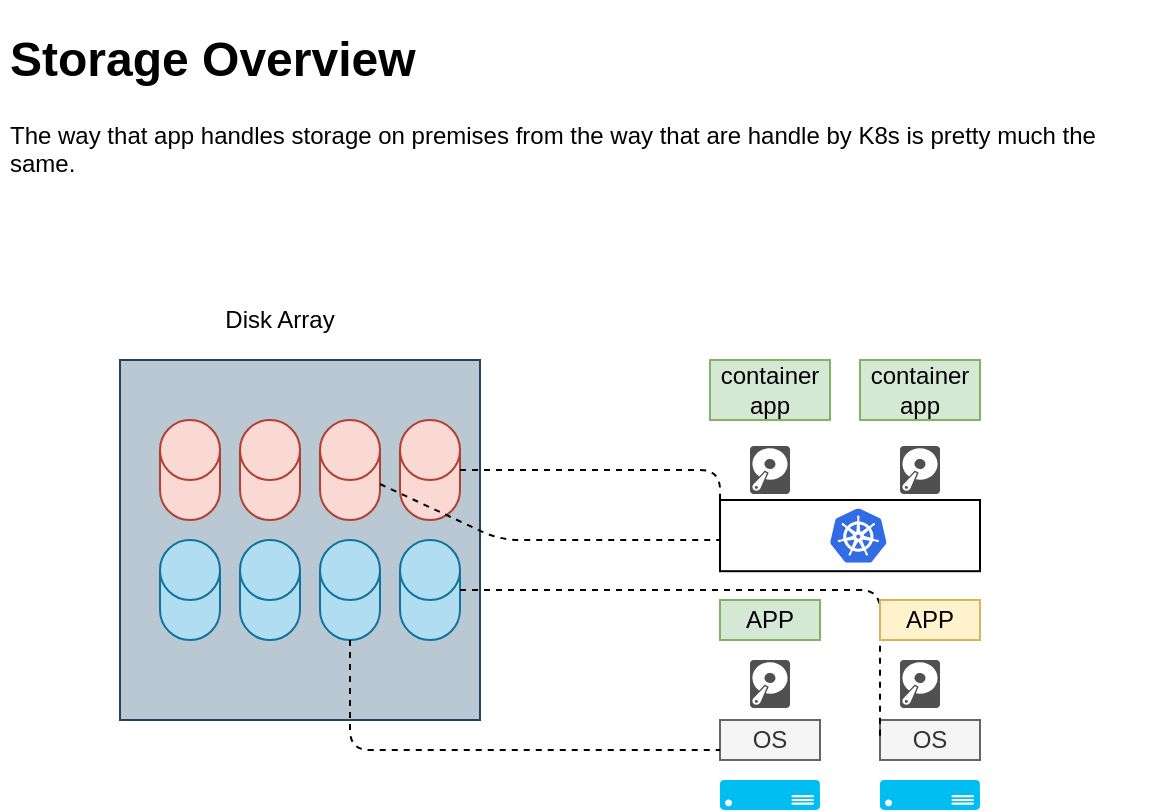 <mxfile version="15.1.4" type="device"><diagram id="H0yQKYYu6hozc0MBJnhI" name="Page-1"><mxGraphModel dx="1426" dy="826" grid="1" gridSize="10" guides="1" tooltips="1" connect="1" arrows="1" fold="1" page="1" pageScale="1" pageWidth="827" pageHeight="1169" math="0" shadow="0"><root><mxCell id="0"/><mxCell id="1" parent="0"/><mxCell id="yfvlqV1B1BKH5A_acDC--28" value="" style="rounded=0;whiteSpace=wrap;html=1;" vertex="1" parent="1"><mxGeometry x="480" y="280" width="130" height="35.6" as="geometry"/></mxCell><mxCell id="yfvlqV1B1BKH5A_acDC--1" value="" style="verticalLabelPosition=bottom;html=1;verticalAlign=top;align=center;strokeColor=none;fillColor=#00BEF2;shape=mxgraph.azure.server;" vertex="1" parent="1"><mxGeometry x="480" y="420" width="50" height="15" as="geometry"/></mxCell><mxCell id="yfvlqV1B1BKH5A_acDC--2" value="" style="verticalLabelPosition=bottom;html=1;verticalAlign=top;align=center;strokeColor=none;fillColor=#00BEF2;shape=mxgraph.azure.server;" vertex="1" parent="1"><mxGeometry x="560" y="420" width="50" height="15" as="geometry"/></mxCell><mxCell id="yfvlqV1B1BKH5A_acDC--5" value="OS" style="rounded=0;whiteSpace=wrap;html=1;fillColor=#f5f5f5;strokeColor=#666666;fontColor=#333333;" vertex="1" parent="1"><mxGeometry x="480" y="390" width="50" height="20" as="geometry"/></mxCell><mxCell id="yfvlqV1B1BKH5A_acDC--6" value="OS" style="rounded=0;whiteSpace=wrap;html=1;fillColor=#f5f5f5;strokeColor=#666666;fontColor=#333333;" vertex="1" parent="1"><mxGeometry x="560" y="390" width="50" height="20" as="geometry"/></mxCell><mxCell id="yfvlqV1B1BKH5A_acDC--7" value="" style="whiteSpace=wrap;html=1;aspect=fixed;fillColor=#bac8d3;strokeColor=#23445d;" vertex="1" parent="1"><mxGeometry x="180" y="210" width="180" height="180" as="geometry"/></mxCell><mxCell id="yfvlqV1B1BKH5A_acDC--9" value="" style="shape=cylinder3;whiteSpace=wrap;html=1;boundedLbl=1;backgroundOutline=1;size=15;fillColor=#fad9d5;strokeColor=#ae4132;" vertex="1" parent="1"><mxGeometry x="280" y="240" width="30" height="50" as="geometry"/></mxCell><mxCell id="yfvlqV1B1BKH5A_acDC--10" value="" style="shape=cylinder3;whiteSpace=wrap;html=1;boundedLbl=1;backgroundOutline=1;size=15;fillColor=#fad9d5;strokeColor=#ae4132;" vertex="1" parent="1"><mxGeometry x="240" y="240" width="30" height="50" as="geometry"/></mxCell><mxCell id="yfvlqV1B1BKH5A_acDC--11" value="" style="shape=cylinder3;whiteSpace=wrap;html=1;boundedLbl=1;backgroundOutline=1;size=15;fillColor=#fad9d5;strokeColor=#ae4132;" vertex="1" parent="1"><mxGeometry x="200" y="240" width="30" height="50" as="geometry"/></mxCell><mxCell id="yfvlqV1B1BKH5A_acDC--12" value="" style="shape=cylinder3;whiteSpace=wrap;html=1;boundedLbl=1;backgroundOutline=1;size=15;fillColor=#b1ddf0;strokeColor=#10739e;" vertex="1" parent="1"><mxGeometry x="280" y="300" width="30" height="50" as="geometry"/></mxCell><mxCell id="yfvlqV1B1BKH5A_acDC--13" value="" style="shape=cylinder3;whiteSpace=wrap;html=1;boundedLbl=1;backgroundOutline=1;size=15;fillColor=#b1ddf0;strokeColor=#10739e;" vertex="1" parent="1"><mxGeometry x="320" y="300" width="30" height="50" as="geometry"/></mxCell><mxCell id="yfvlqV1B1BKH5A_acDC--14" value="" style="shape=cylinder3;whiteSpace=wrap;html=1;boundedLbl=1;backgroundOutline=1;size=15;fillColor=#b1ddf0;strokeColor=#10739e;" vertex="1" parent="1"><mxGeometry x="200" y="300" width="30" height="50" as="geometry"/></mxCell><mxCell id="yfvlqV1B1BKH5A_acDC--15" value="" style="sketch=0;pointerEvents=1;shadow=0;dashed=0;html=1;strokeColor=none;fillColor=#505050;labelPosition=center;verticalLabelPosition=bottom;verticalAlign=top;outlineConnect=0;align=center;shape=mxgraph.office.devices.hard_disk;" vertex="1" parent="1"><mxGeometry x="495" y="360" width="20" height="24" as="geometry"/></mxCell><mxCell id="yfvlqV1B1BKH5A_acDC--16" value="" style="sketch=0;pointerEvents=1;shadow=0;dashed=0;html=1;strokeColor=none;fillColor=#505050;labelPosition=center;verticalLabelPosition=bottom;verticalAlign=top;outlineConnect=0;align=center;shape=mxgraph.office.devices.hard_disk;" vertex="1" parent="1"><mxGeometry x="570" y="360" width="20" height="24" as="geometry"/></mxCell><mxCell id="yfvlqV1B1BKH5A_acDC--17" value="" style="endArrow=none;dashed=1;html=1;entryX=0;entryY=0.75;entryDx=0;entryDy=0;" edge="1" parent="1" source="yfvlqV1B1BKH5A_acDC--12" target="yfvlqV1B1BKH5A_acDC--5"><mxGeometry width="50" height="50" relative="1" as="geometry"><mxPoint x="390" y="440" as="sourcePoint"/><mxPoint x="440" y="390" as="targetPoint"/><Array as="points"><mxPoint x="295" y="405"/></Array></mxGeometry></mxCell><mxCell id="yfvlqV1B1BKH5A_acDC--18" value="" style="endArrow=none;dashed=1;html=1;exitX=1;exitY=0.5;exitDx=0;exitDy=0;exitPerimeter=0;" edge="1" parent="1" source="yfvlqV1B1BKH5A_acDC--13"><mxGeometry width="50" height="50" relative="1" as="geometry"><mxPoint x="510" y="450" as="sourcePoint"/><mxPoint x="560" y="400" as="targetPoint"/><Array as="points"><mxPoint x="560" y="325"/><mxPoint x="560" y="360"/></Array></mxGeometry></mxCell><mxCell id="yfvlqV1B1BKH5A_acDC--20" value="" style="shape=cylinder3;whiteSpace=wrap;html=1;boundedLbl=1;backgroundOutline=1;size=15;fillColor=#b1ddf0;strokeColor=#10739e;" vertex="1" parent="1"><mxGeometry x="240" y="300" width="30" height="50" as="geometry"/></mxCell><mxCell id="yfvlqV1B1BKH5A_acDC--22" value="APP" style="rounded=0;whiteSpace=wrap;html=1;fillColor=#d5e8d4;strokeColor=#82b366;" vertex="1" parent="1"><mxGeometry x="480" y="330" width="50" height="20" as="geometry"/></mxCell><mxCell id="yfvlqV1B1BKH5A_acDC--23" value="APP" style="rounded=0;whiteSpace=wrap;html=1;fillColor=#fff2cc;strokeColor=#d6b656;" vertex="1" parent="1"><mxGeometry x="560" y="330" width="50" height="20" as="geometry"/></mxCell><mxCell id="yfvlqV1B1BKH5A_acDC--24" value="" style="shape=cylinder3;whiteSpace=wrap;html=1;boundedLbl=1;backgroundOutline=1;size=15;fillColor=#fad9d5;strokeColor=#ae4132;" vertex="1" parent="1"><mxGeometry x="320" y="240" width="30" height="50" as="geometry"/></mxCell><mxCell id="yfvlqV1B1BKH5A_acDC--26" value="&lt;h1&gt;Storage Overview&lt;/h1&gt;&lt;p&gt;The way that app handles storage on premises from the way that are handle by K8s is pretty much the same.&lt;/p&gt;" style="text;html=1;strokeColor=none;fillColor=none;spacing=5;spacingTop=-20;whiteSpace=wrap;overflow=hidden;rounded=0;" vertex="1" parent="1"><mxGeometry x="120" y="40" width="580" height="120" as="geometry"/></mxCell><mxCell id="yfvlqV1B1BKH5A_acDC--27" value="" style="sketch=0;aspect=fixed;html=1;points=[];align=center;image;fontSize=12;image=img/lib/mscae/Kubernetes.svg;" vertex="1" parent="1"><mxGeometry x="535" y="284.2" width="28.33" height="27.2" as="geometry"/></mxCell><mxCell id="yfvlqV1B1BKH5A_acDC--30" value="" style="sketch=0;pointerEvents=1;shadow=0;dashed=0;html=1;strokeColor=none;fillColor=#505050;labelPosition=center;verticalLabelPosition=bottom;verticalAlign=top;outlineConnect=0;align=center;shape=mxgraph.office.devices.hard_disk;" vertex="1" parent="1"><mxGeometry x="495" y="253" width="20" height="24" as="geometry"/></mxCell><mxCell id="yfvlqV1B1BKH5A_acDC--31" value="" style="sketch=0;pointerEvents=1;shadow=0;dashed=0;html=1;strokeColor=none;fillColor=#505050;labelPosition=center;verticalLabelPosition=bottom;verticalAlign=top;outlineConnect=0;align=center;shape=mxgraph.office.devices.hard_disk;" vertex="1" parent="1"><mxGeometry x="570" y="253" width="20" height="24" as="geometry"/></mxCell><mxCell id="yfvlqV1B1BKH5A_acDC--32" value="container app" style="rounded=0;whiteSpace=wrap;html=1;fillColor=#d5e8d4;strokeColor=#82b366;" vertex="1" parent="1"><mxGeometry x="475" y="210" width="60" height="30" as="geometry"/></mxCell><mxCell id="yfvlqV1B1BKH5A_acDC--33" value="container app" style="rounded=0;whiteSpace=wrap;html=1;fillColor=#d5e8d4;strokeColor=#82b366;" vertex="1" parent="1"><mxGeometry x="550" y="210" width="60" height="30" as="geometry"/></mxCell><mxCell id="yfvlqV1B1BKH5A_acDC--34" value="" style="endArrow=none;dashed=1;html=1;exitX=1;exitY=0.5;exitDx=0;exitDy=0;exitPerimeter=0;" edge="1" parent="1" source="yfvlqV1B1BKH5A_acDC--24"><mxGeometry width="50" height="50" relative="1" as="geometry"><mxPoint x="430" y="340" as="sourcePoint"/><mxPoint x="480" y="290" as="targetPoint"/><Array as="points"><mxPoint x="480" y="265"/></Array></mxGeometry></mxCell><mxCell id="yfvlqV1B1BKH5A_acDC--35" value="" style="endArrow=none;dashed=1;html=1;" edge="1" parent="1" source="yfvlqV1B1BKH5A_acDC--9"><mxGeometry width="50" height="50" relative="1" as="geometry"><mxPoint x="430" y="350" as="sourcePoint"/><mxPoint x="480" y="300" as="targetPoint"/><Array as="points"><mxPoint x="370" y="300"/></Array></mxGeometry></mxCell><mxCell id="yfvlqV1B1BKH5A_acDC--36" value="Disk Array" style="text;html=1;strokeColor=none;fillColor=none;align=center;verticalAlign=middle;whiteSpace=wrap;rounded=0;" vertex="1" parent="1"><mxGeometry x="210" y="180" width="100" height="20" as="geometry"/></mxCell></root></mxGraphModel></diagram></mxfile>